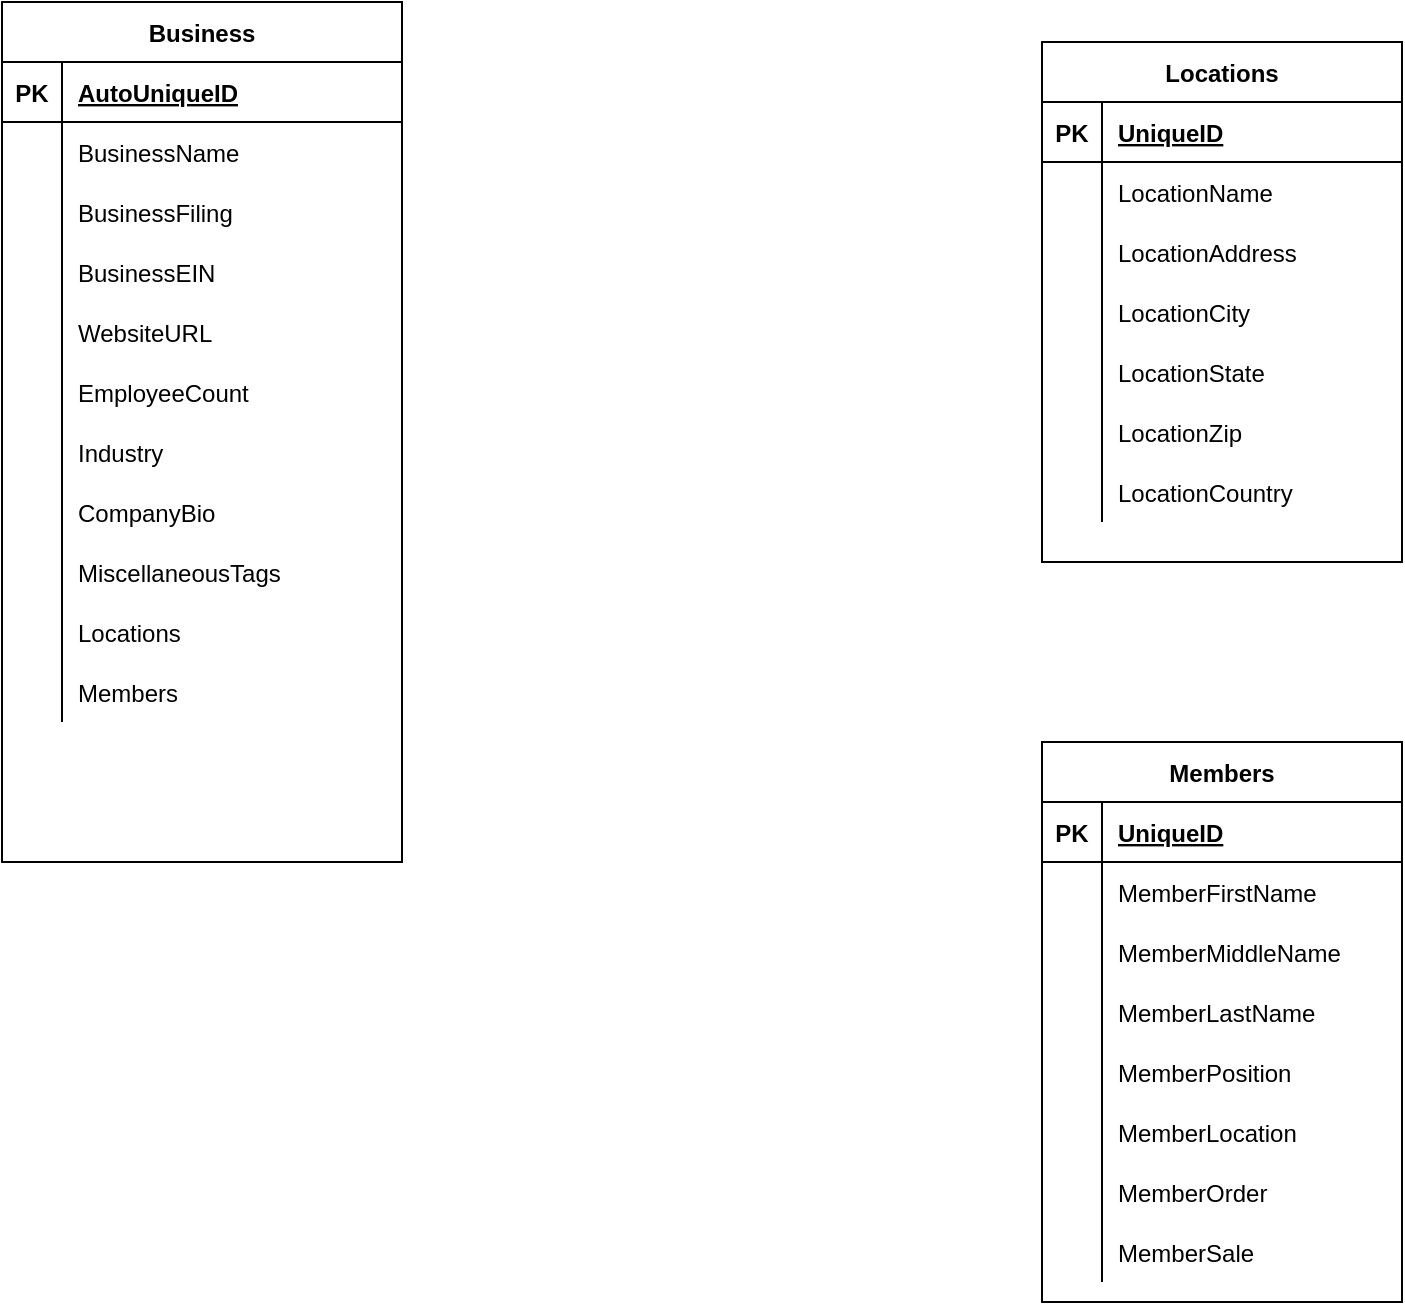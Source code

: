 <mxfile version="13.7.8" type="github">
  <diagram id="GFggzQuhArm1EUaWKhVk" name="Page-1">
    <mxGraphModel dx="751" dy="491" grid="1" gridSize="10" guides="1" tooltips="1" connect="1" arrows="1" fold="1" page="1" pageScale="1" pageWidth="850" pageHeight="1100" math="0" shadow="0">
      <root>
        <mxCell id="0" />
        <mxCell id="1" parent="0" />
        <mxCell id="WmCJSj8wxNHVIK68D_68-1" value="Business" style="shape=table;startSize=30;container=1;collapsible=1;childLayout=tableLayout;fixedRows=1;rowLines=0;fontStyle=1;align=center;resizeLast=1;" parent="1" vertex="1">
          <mxGeometry x="80" y="140" width="200" height="430" as="geometry">
            <mxRectangle x="30" y="190" width="90" height="30" as="alternateBounds" />
          </mxGeometry>
        </mxCell>
        <mxCell id="WmCJSj8wxNHVIK68D_68-2" value="" style="shape=partialRectangle;collapsible=0;dropTarget=0;pointerEvents=0;fillColor=none;top=0;left=0;bottom=1;right=0;points=[[0,0.5],[1,0.5]];portConstraint=eastwest;" parent="WmCJSj8wxNHVIK68D_68-1" vertex="1">
          <mxGeometry y="30" width="200" height="30" as="geometry" />
        </mxCell>
        <mxCell id="WmCJSj8wxNHVIK68D_68-3" value="PK" style="shape=partialRectangle;connectable=0;fillColor=none;top=0;left=0;bottom=0;right=0;fontStyle=1;overflow=hidden;" parent="WmCJSj8wxNHVIK68D_68-2" vertex="1">
          <mxGeometry width="30" height="30" as="geometry" />
        </mxCell>
        <mxCell id="WmCJSj8wxNHVIK68D_68-4" value="AutoUniqueID" style="shape=partialRectangle;connectable=0;fillColor=none;top=0;left=0;bottom=0;right=0;align=left;spacingLeft=6;fontStyle=5;overflow=hidden;" parent="WmCJSj8wxNHVIK68D_68-2" vertex="1">
          <mxGeometry x="30" width="170" height="30" as="geometry" />
        </mxCell>
        <mxCell id="WmCJSj8wxNHVIK68D_68-5" value="" style="shape=partialRectangle;collapsible=0;dropTarget=0;pointerEvents=0;fillColor=none;top=0;left=0;bottom=0;right=0;points=[[0,0.5],[1,0.5]];portConstraint=eastwest;" parent="WmCJSj8wxNHVIK68D_68-1" vertex="1">
          <mxGeometry y="60" width="200" height="30" as="geometry" />
        </mxCell>
        <mxCell id="WmCJSj8wxNHVIK68D_68-6" value="" style="shape=partialRectangle;connectable=0;fillColor=none;top=0;left=0;bottom=0;right=0;editable=1;overflow=hidden;" parent="WmCJSj8wxNHVIK68D_68-5" vertex="1">
          <mxGeometry width="30" height="30" as="geometry" />
        </mxCell>
        <mxCell id="WmCJSj8wxNHVIK68D_68-7" value="BusinessName" style="shape=partialRectangle;connectable=0;fillColor=none;top=0;left=0;bottom=0;right=0;align=left;spacingLeft=6;overflow=hidden;" parent="WmCJSj8wxNHVIK68D_68-5" vertex="1">
          <mxGeometry x="30" width="170" height="30" as="geometry" />
        </mxCell>
        <mxCell id="WmCJSj8wxNHVIK68D_68-8" value="" style="shape=partialRectangle;collapsible=0;dropTarget=0;pointerEvents=0;fillColor=none;top=0;left=0;bottom=0;right=0;points=[[0,0.5],[1,0.5]];portConstraint=eastwest;" parent="WmCJSj8wxNHVIK68D_68-1" vertex="1">
          <mxGeometry y="90" width="200" height="30" as="geometry" />
        </mxCell>
        <mxCell id="WmCJSj8wxNHVIK68D_68-9" value="" style="shape=partialRectangle;connectable=0;fillColor=none;top=0;left=0;bottom=0;right=0;editable=1;overflow=hidden;" parent="WmCJSj8wxNHVIK68D_68-8" vertex="1">
          <mxGeometry width="30" height="30" as="geometry" />
        </mxCell>
        <mxCell id="WmCJSj8wxNHVIK68D_68-10" value="BusinessFiling" style="shape=partialRectangle;connectable=0;fillColor=none;top=0;left=0;bottom=0;right=0;align=left;spacingLeft=6;overflow=hidden;" parent="WmCJSj8wxNHVIK68D_68-8" vertex="1">
          <mxGeometry x="30" width="170" height="30" as="geometry" />
        </mxCell>
        <mxCell id="WmCJSj8wxNHVIK68D_68-11" value="" style="shape=partialRectangle;collapsible=0;dropTarget=0;pointerEvents=0;fillColor=none;top=0;left=0;bottom=0;right=0;points=[[0,0.5],[1,0.5]];portConstraint=eastwest;" parent="WmCJSj8wxNHVIK68D_68-1" vertex="1">
          <mxGeometry y="120" width="200" height="30" as="geometry" />
        </mxCell>
        <mxCell id="WmCJSj8wxNHVIK68D_68-12" value="" style="shape=partialRectangle;connectable=0;fillColor=none;top=0;left=0;bottom=0;right=0;editable=1;overflow=hidden;" parent="WmCJSj8wxNHVIK68D_68-11" vertex="1">
          <mxGeometry width="30" height="30" as="geometry" />
        </mxCell>
        <mxCell id="WmCJSj8wxNHVIK68D_68-13" value="BusinessEIN" style="shape=partialRectangle;connectable=0;fillColor=none;top=0;left=0;bottom=0;right=0;align=left;spacingLeft=6;overflow=hidden;" parent="WmCJSj8wxNHVIK68D_68-11" vertex="1">
          <mxGeometry x="30" width="170" height="30" as="geometry" />
        </mxCell>
        <mxCell id="WmCJSj8wxNHVIK68D_68-39" style="shape=partialRectangle;collapsible=0;dropTarget=0;pointerEvents=0;fillColor=none;top=0;left=0;bottom=0;right=0;points=[[0,0.5],[1,0.5]];portConstraint=eastwest;" parent="WmCJSj8wxNHVIK68D_68-1" vertex="1">
          <mxGeometry y="150" width="200" height="30" as="geometry" />
        </mxCell>
        <mxCell id="WmCJSj8wxNHVIK68D_68-40" style="shape=partialRectangle;connectable=0;fillColor=none;top=0;left=0;bottom=0;right=0;editable=1;overflow=hidden;" parent="WmCJSj8wxNHVIK68D_68-39" vertex="1">
          <mxGeometry width="30" height="30" as="geometry" />
        </mxCell>
        <mxCell id="WmCJSj8wxNHVIK68D_68-41" value="WebsiteURL" style="shape=partialRectangle;connectable=0;fillColor=none;top=0;left=0;bottom=0;right=0;align=left;spacingLeft=6;overflow=hidden;" parent="WmCJSj8wxNHVIK68D_68-39" vertex="1">
          <mxGeometry x="30" width="170" height="30" as="geometry" />
        </mxCell>
        <mxCell id="WmCJSj8wxNHVIK68D_68-36" style="shape=partialRectangle;collapsible=0;dropTarget=0;pointerEvents=0;fillColor=none;top=0;left=0;bottom=0;right=0;points=[[0,0.5],[1,0.5]];portConstraint=eastwest;" parent="WmCJSj8wxNHVIK68D_68-1" vertex="1">
          <mxGeometry y="180" width="200" height="30" as="geometry" />
        </mxCell>
        <mxCell id="WmCJSj8wxNHVIK68D_68-37" style="shape=partialRectangle;connectable=0;fillColor=none;top=0;left=0;bottom=0;right=0;editable=1;overflow=hidden;" parent="WmCJSj8wxNHVIK68D_68-36" vertex="1">
          <mxGeometry width="30" height="30" as="geometry" />
        </mxCell>
        <mxCell id="WmCJSj8wxNHVIK68D_68-38" value="EmployeeCount" style="shape=partialRectangle;connectable=0;fillColor=none;top=0;left=0;bottom=0;right=0;align=left;spacingLeft=6;overflow=hidden;" parent="WmCJSj8wxNHVIK68D_68-36" vertex="1">
          <mxGeometry x="30" width="170" height="30" as="geometry" />
        </mxCell>
        <mxCell id="WmCJSj8wxNHVIK68D_68-33" style="shape=partialRectangle;collapsible=0;dropTarget=0;pointerEvents=0;fillColor=none;top=0;left=0;bottom=0;right=0;points=[[0,0.5],[1,0.5]];portConstraint=eastwest;" parent="WmCJSj8wxNHVIK68D_68-1" vertex="1">
          <mxGeometry y="210" width="200" height="30" as="geometry" />
        </mxCell>
        <mxCell id="WmCJSj8wxNHVIK68D_68-34" style="shape=partialRectangle;connectable=0;fillColor=none;top=0;left=0;bottom=0;right=0;editable=1;overflow=hidden;" parent="WmCJSj8wxNHVIK68D_68-33" vertex="1">
          <mxGeometry width="30" height="30" as="geometry" />
        </mxCell>
        <mxCell id="WmCJSj8wxNHVIK68D_68-35" value="Industry" style="shape=partialRectangle;connectable=0;fillColor=none;top=0;left=0;bottom=0;right=0;align=left;spacingLeft=6;overflow=hidden;" parent="WmCJSj8wxNHVIK68D_68-33" vertex="1">
          <mxGeometry x="30" width="170" height="30" as="geometry" />
        </mxCell>
        <mxCell id="WmCJSj8wxNHVIK68D_68-30" style="shape=partialRectangle;collapsible=0;dropTarget=0;pointerEvents=0;fillColor=none;top=0;left=0;bottom=0;right=0;points=[[0,0.5],[1,0.5]];portConstraint=eastwest;" parent="WmCJSj8wxNHVIK68D_68-1" vertex="1">
          <mxGeometry y="240" width="200" height="30" as="geometry" />
        </mxCell>
        <mxCell id="WmCJSj8wxNHVIK68D_68-31" style="shape=partialRectangle;connectable=0;fillColor=none;top=0;left=0;bottom=0;right=0;editable=1;overflow=hidden;" parent="WmCJSj8wxNHVIK68D_68-30" vertex="1">
          <mxGeometry width="30" height="30" as="geometry" />
        </mxCell>
        <mxCell id="WmCJSj8wxNHVIK68D_68-32" value="CompanyBio" style="shape=partialRectangle;connectable=0;fillColor=none;top=0;left=0;bottom=0;right=0;align=left;spacingLeft=6;overflow=hidden;" parent="WmCJSj8wxNHVIK68D_68-30" vertex="1">
          <mxGeometry x="30" width="170" height="30" as="geometry" />
        </mxCell>
        <mxCell id="WmCJSj8wxNHVIK68D_68-42" style="shape=partialRectangle;collapsible=0;dropTarget=0;pointerEvents=0;fillColor=none;top=0;left=0;bottom=0;right=0;points=[[0,0.5],[1,0.5]];portConstraint=eastwest;" parent="WmCJSj8wxNHVIK68D_68-1" vertex="1">
          <mxGeometry y="270" width="200" height="30" as="geometry" />
        </mxCell>
        <mxCell id="WmCJSj8wxNHVIK68D_68-43" style="shape=partialRectangle;connectable=0;fillColor=none;top=0;left=0;bottom=0;right=0;editable=1;overflow=hidden;" parent="WmCJSj8wxNHVIK68D_68-42" vertex="1">
          <mxGeometry width="30" height="30" as="geometry" />
        </mxCell>
        <mxCell id="WmCJSj8wxNHVIK68D_68-44" value="MiscellaneousTags" style="shape=partialRectangle;connectable=0;fillColor=none;top=0;left=0;bottom=0;right=0;align=left;spacingLeft=6;overflow=hidden;" parent="WmCJSj8wxNHVIK68D_68-42" vertex="1">
          <mxGeometry x="30" width="170" height="30" as="geometry" />
        </mxCell>
        <mxCell id="WmCJSj8wxNHVIK68D_68-45" style="shape=partialRectangle;collapsible=0;dropTarget=0;pointerEvents=0;fillColor=none;top=0;left=0;bottom=0;right=0;points=[[0,0.5],[1,0.5]];portConstraint=eastwest;" parent="WmCJSj8wxNHVIK68D_68-1" vertex="1">
          <mxGeometry y="300" width="200" height="30" as="geometry" />
        </mxCell>
        <mxCell id="WmCJSj8wxNHVIK68D_68-46" style="shape=partialRectangle;connectable=0;fillColor=none;top=0;left=0;bottom=0;right=0;editable=1;overflow=hidden;" parent="WmCJSj8wxNHVIK68D_68-45" vertex="1">
          <mxGeometry width="30" height="30" as="geometry" />
        </mxCell>
        <mxCell id="WmCJSj8wxNHVIK68D_68-47" value="Locations" style="shape=partialRectangle;connectable=0;fillColor=none;top=0;left=0;bottom=0;right=0;align=left;spacingLeft=6;overflow=hidden;" parent="WmCJSj8wxNHVIK68D_68-45" vertex="1">
          <mxGeometry x="30" width="170" height="30" as="geometry" />
        </mxCell>
        <mxCell id="dEzhaJL0kYvNHExvUPFt-10" style="shape=partialRectangle;collapsible=0;dropTarget=0;pointerEvents=0;fillColor=none;top=0;left=0;bottom=0;right=0;points=[[0,0.5],[1,0.5]];portConstraint=eastwest;" vertex="1" parent="WmCJSj8wxNHVIK68D_68-1">
          <mxGeometry y="330" width="200" height="30" as="geometry" />
        </mxCell>
        <mxCell id="dEzhaJL0kYvNHExvUPFt-11" style="shape=partialRectangle;connectable=0;fillColor=none;top=0;left=0;bottom=0;right=0;editable=1;overflow=hidden;" vertex="1" parent="dEzhaJL0kYvNHExvUPFt-10">
          <mxGeometry width="30" height="30" as="geometry" />
        </mxCell>
        <mxCell id="dEzhaJL0kYvNHExvUPFt-12" value="Members" style="shape=partialRectangle;connectable=0;fillColor=none;top=0;left=0;bottom=0;right=0;align=left;spacingLeft=6;overflow=hidden;" vertex="1" parent="dEzhaJL0kYvNHExvUPFt-10">
          <mxGeometry x="30" width="170" height="30" as="geometry" />
        </mxCell>
        <mxCell id="WmCJSj8wxNHVIK68D_68-14" value="Locations" style="shape=table;startSize=30;container=1;collapsible=1;childLayout=tableLayout;fixedRows=1;rowLines=0;fontStyle=1;align=center;resizeLast=1;" parent="1" vertex="1">
          <mxGeometry x="600" y="160" width="180" height="260" as="geometry" />
        </mxCell>
        <mxCell id="WmCJSj8wxNHVIK68D_68-15" value="" style="shape=partialRectangle;collapsible=0;dropTarget=0;pointerEvents=0;fillColor=none;top=0;left=0;bottom=1;right=0;points=[[0,0.5],[1,0.5]];portConstraint=eastwest;" parent="WmCJSj8wxNHVIK68D_68-14" vertex="1">
          <mxGeometry y="30" width="180" height="30" as="geometry" />
        </mxCell>
        <mxCell id="WmCJSj8wxNHVIK68D_68-16" value="PK" style="shape=partialRectangle;connectable=0;fillColor=none;top=0;left=0;bottom=0;right=0;fontStyle=1;overflow=hidden;" parent="WmCJSj8wxNHVIK68D_68-15" vertex="1">
          <mxGeometry width="30" height="30" as="geometry" />
        </mxCell>
        <mxCell id="WmCJSj8wxNHVIK68D_68-17" value="UniqueID" style="shape=partialRectangle;connectable=0;fillColor=none;top=0;left=0;bottom=0;right=0;align=left;spacingLeft=6;fontStyle=5;overflow=hidden;" parent="WmCJSj8wxNHVIK68D_68-15" vertex="1">
          <mxGeometry x="30" width="150" height="30" as="geometry" />
        </mxCell>
        <mxCell id="WmCJSj8wxNHVIK68D_68-18" value="" style="shape=partialRectangle;collapsible=0;dropTarget=0;pointerEvents=0;fillColor=none;top=0;left=0;bottom=0;right=0;points=[[0,0.5],[1,0.5]];portConstraint=eastwest;" parent="WmCJSj8wxNHVIK68D_68-14" vertex="1">
          <mxGeometry y="60" width="180" height="30" as="geometry" />
        </mxCell>
        <mxCell id="WmCJSj8wxNHVIK68D_68-19" value="" style="shape=partialRectangle;connectable=0;fillColor=none;top=0;left=0;bottom=0;right=0;editable=1;overflow=hidden;" parent="WmCJSj8wxNHVIK68D_68-18" vertex="1">
          <mxGeometry width="30" height="30" as="geometry" />
        </mxCell>
        <mxCell id="WmCJSj8wxNHVIK68D_68-20" value="LocationName" style="shape=partialRectangle;connectable=0;fillColor=none;top=0;left=0;bottom=0;right=0;align=left;spacingLeft=6;overflow=hidden;" parent="WmCJSj8wxNHVIK68D_68-18" vertex="1">
          <mxGeometry x="30" width="150" height="30" as="geometry" />
        </mxCell>
        <mxCell id="WmCJSj8wxNHVIK68D_68-21" value="" style="shape=partialRectangle;collapsible=0;dropTarget=0;pointerEvents=0;fillColor=none;top=0;left=0;bottom=0;right=0;points=[[0,0.5],[1,0.5]];portConstraint=eastwest;" parent="WmCJSj8wxNHVIK68D_68-14" vertex="1">
          <mxGeometry y="90" width="180" height="30" as="geometry" />
        </mxCell>
        <mxCell id="WmCJSj8wxNHVIK68D_68-22" value="" style="shape=partialRectangle;connectable=0;fillColor=none;top=0;left=0;bottom=0;right=0;editable=1;overflow=hidden;" parent="WmCJSj8wxNHVIK68D_68-21" vertex="1">
          <mxGeometry width="30" height="30" as="geometry" />
        </mxCell>
        <mxCell id="WmCJSj8wxNHVIK68D_68-23" value="LocationAddress" style="shape=partialRectangle;connectable=0;fillColor=none;top=0;left=0;bottom=0;right=0;align=left;spacingLeft=6;overflow=hidden;" parent="WmCJSj8wxNHVIK68D_68-21" vertex="1">
          <mxGeometry x="30" width="150" height="30" as="geometry" />
        </mxCell>
        <mxCell id="WmCJSj8wxNHVIK68D_68-24" value="" style="shape=partialRectangle;collapsible=0;dropTarget=0;pointerEvents=0;fillColor=none;top=0;left=0;bottom=0;right=0;points=[[0,0.5],[1,0.5]];portConstraint=eastwest;" parent="WmCJSj8wxNHVIK68D_68-14" vertex="1">
          <mxGeometry y="120" width="180" height="30" as="geometry" />
        </mxCell>
        <mxCell id="WmCJSj8wxNHVIK68D_68-25" value="" style="shape=partialRectangle;connectable=0;fillColor=none;top=0;left=0;bottom=0;right=0;editable=1;overflow=hidden;" parent="WmCJSj8wxNHVIK68D_68-24" vertex="1">
          <mxGeometry width="30" height="30" as="geometry" />
        </mxCell>
        <mxCell id="WmCJSj8wxNHVIK68D_68-26" value="LocationCity" style="shape=partialRectangle;connectable=0;fillColor=none;top=0;left=0;bottom=0;right=0;align=left;spacingLeft=6;overflow=hidden;" parent="WmCJSj8wxNHVIK68D_68-24" vertex="1">
          <mxGeometry x="30" width="150" height="30" as="geometry" />
        </mxCell>
        <mxCell id="dEzhaJL0kYvNHExvUPFt-1" style="shape=partialRectangle;collapsible=0;dropTarget=0;pointerEvents=0;fillColor=none;top=0;left=0;bottom=0;right=0;points=[[0,0.5],[1,0.5]];portConstraint=eastwest;" vertex="1" parent="WmCJSj8wxNHVIK68D_68-14">
          <mxGeometry y="150" width="180" height="30" as="geometry" />
        </mxCell>
        <mxCell id="dEzhaJL0kYvNHExvUPFt-2" style="shape=partialRectangle;connectable=0;fillColor=none;top=0;left=0;bottom=0;right=0;editable=1;overflow=hidden;" vertex="1" parent="dEzhaJL0kYvNHExvUPFt-1">
          <mxGeometry width="30" height="30" as="geometry" />
        </mxCell>
        <mxCell id="dEzhaJL0kYvNHExvUPFt-3" value="LocationState" style="shape=partialRectangle;connectable=0;fillColor=none;top=0;left=0;bottom=0;right=0;align=left;spacingLeft=6;overflow=hidden;" vertex="1" parent="dEzhaJL0kYvNHExvUPFt-1">
          <mxGeometry x="30" width="150" height="30" as="geometry" />
        </mxCell>
        <mxCell id="dEzhaJL0kYvNHExvUPFt-4" style="shape=partialRectangle;collapsible=0;dropTarget=0;pointerEvents=0;fillColor=none;top=0;left=0;bottom=0;right=0;points=[[0,0.5],[1,0.5]];portConstraint=eastwest;" vertex="1" parent="WmCJSj8wxNHVIK68D_68-14">
          <mxGeometry y="180" width="180" height="30" as="geometry" />
        </mxCell>
        <mxCell id="dEzhaJL0kYvNHExvUPFt-5" style="shape=partialRectangle;connectable=0;fillColor=none;top=0;left=0;bottom=0;right=0;editable=1;overflow=hidden;" vertex="1" parent="dEzhaJL0kYvNHExvUPFt-4">
          <mxGeometry width="30" height="30" as="geometry" />
        </mxCell>
        <mxCell id="dEzhaJL0kYvNHExvUPFt-6" value="LocationZip" style="shape=partialRectangle;connectable=0;fillColor=none;top=0;left=0;bottom=0;right=0;align=left;spacingLeft=6;overflow=hidden;" vertex="1" parent="dEzhaJL0kYvNHExvUPFt-4">
          <mxGeometry x="30" width="150" height="30" as="geometry" />
        </mxCell>
        <mxCell id="dEzhaJL0kYvNHExvUPFt-7" style="shape=partialRectangle;collapsible=0;dropTarget=0;pointerEvents=0;fillColor=none;top=0;left=0;bottom=0;right=0;points=[[0,0.5],[1,0.5]];portConstraint=eastwest;" vertex="1" parent="WmCJSj8wxNHVIK68D_68-14">
          <mxGeometry y="210" width="180" height="30" as="geometry" />
        </mxCell>
        <mxCell id="dEzhaJL0kYvNHExvUPFt-8" style="shape=partialRectangle;connectable=0;fillColor=none;top=0;left=0;bottom=0;right=0;editable=1;overflow=hidden;" vertex="1" parent="dEzhaJL0kYvNHExvUPFt-7">
          <mxGeometry width="30" height="30" as="geometry" />
        </mxCell>
        <mxCell id="dEzhaJL0kYvNHExvUPFt-9" value="LocationCountry" style="shape=partialRectangle;connectable=0;fillColor=none;top=0;left=0;bottom=0;right=0;align=left;spacingLeft=6;overflow=hidden;" vertex="1" parent="dEzhaJL0kYvNHExvUPFt-7">
          <mxGeometry x="30" width="150" height="30" as="geometry" />
        </mxCell>
        <mxCell id="dEzhaJL0kYvNHExvUPFt-13" value="Members" style="shape=table;startSize=30;container=1;collapsible=1;childLayout=tableLayout;fixedRows=1;rowLines=0;fontStyle=1;align=center;resizeLast=1;" vertex="1" parent="1">
          <mxGeometry x="600" y="510" width="180" height="280" as="geometry" />
        </mxCell>
        <mxCell id="dEzhaJL0kYvNHExvUPFt-14" value="" style="shape=partialRectangle;collapsible=0;dropTarget=0;pointerEvents=0;fillColor=none;top=0;left=0;bottom=1;right=0;points=[[0,0.5],[1,0.5]];portConstraint=eastwest;" vertex="1" parent="dEzhaJL0kYvNHExvUPFt-13">
          <mxGeometry y="30" width="180" height="30" as="geometry" />
        </mxCell>
        <mxCell id="dEzhaJL0kYvNHExvUPFt-15" value="PK" style="shape=partialRectangle;connectable=0;fillColor=none;top=0;left=0;bottom=0;right=0;fontStyle=1;overflow=hidden;" vertex="1" parent="dEzhaJL0kYvNHExvUPFt-14">
          <mxGeometry width="30" height="30" as="geometry" />
        </mxCell>
        <mxCell id="dEzhaJL0kYvNHExvUPFt-16" value="UniqueID" style="shape=partialRectangle;connectable=0;fillColor=none;top=0;left=0;bottom=0;right=0;align=left;spacingLeft=6;fontStyle=5;overflow=hidden;" vertex="1" parent="dEzhaJL0kYvNHExvUPFt-14">
          <mxGeometry x="30" width="150" height="30" as="geometry" />
        </mxCell>
        <mxCell id="dEzhaJL0kYvNHExvUPFt-17" value="" style="shape=partialRectangle;collapsible=0;dropTarget=0;pointerEvents=0;fillColor=none;top=0;left=0;bottom=0;right=0;points=[[0,0.5],[1,0.5]];portConstraint=eastwest;" vertex="1" parent="dEzhaJL0kYvNHExvUPFt-13">
          <mxGeometry y="60" width="180" height="30" as="geometry" />
        </mxCell>
        <mxCell id="dEzhaJL0kYvNHExvUPFt-18" value="" style="shape=partialRectangle;connectable=0;fillColor=none;top=0;left=0;bottom=0;right=0;editable=1;overflow=hidden;" vertex="1" parent="dEzhaJL0kYvNHExvUPFt-17">
          <mxGeometry width="30" height="30" as="geometry" />
        </mxCell>
        <mxCell id="dEzhaJL0kYvNHExvUPFt-19" value="MemberFirstName" style="shape=partialRectangle;connectable=0;fillColor=none;top=0;left=0;bottom=0;right=0;align=left;spacingLeft=6;overflow=hidden;" vertex="1" parent="dEzhaJL0kYvNHExvUPFt-17">
          <mxGeometry x="30" width="150" height="30" as="geometry" />
        </mxCell>
        <mxCell id="dEzhaJL0kYvNHExvUPFt-20" value="" style="shape=partialRectangle;collapsible=0;dropTarget=0;pointerEvents=0;fillColor=none;top=0;left=0;bottom=0;right=0;points=[[0,0.5],[1,0.5]];portConstraint=eastwest;" vertex="1" parent="dEzhaJL0kYvNHExvUPFt-13">
          <mxGeometry y="90" width="180" height="30" as="geometry" />
        </mxCell>
        <mxCell id="dEzhaJL0kYvNHExvUPFt-21" value="" style="shape=partialRectangle;connectable=0;fillColor=none;top=0;left=0;bottom=0;right=0;editable=1;overflow=hidden;" vertex="1" parent="dEzhaJL0kYvNHExvUPFt-20">
          <mxGeometry width="30" height="30" as="geometry" />
        </mxCell>
        <mxCell id="dEzhaJL0kYvNHExvUPFt-22" value="MemberMiddleName" style="shape=partialRectangle;connectable=0;fillColor=none;top=0;left=0;bottom=0;right=0;align=left;spacingLeft=6;overflow=hidden;" vertex="1" parent="dEzhaJL0kYvNHExvUPFt-20">
          <mxGeometry x="30" width="150" height="30" as="geometry" />
        </mxCell>
        <mxCell id="dEzhaJL0kYvNHExvUPFt-23" value="" style="shape=partialRectangle;collapsible=0;dropTarget=0;pointerEvents=0;fillColor=none;top=0;left=0;bottom=0;right=0;points=[[0,0.5],[1,0.5]];portConstraint=eastwest;" vertex="1" parent="dEzhaJL0kYvNHExvUPFt-13">
          <mxGeometry y="120" width="180" height="30" as="geometry" />
        </mxCell>
        <mxCell id="dEzhaJL0kYvNHExvUPFt-24" value="" style="shape=partialRectangle;connectable=0;fillColor=none;top=0;left=0;bottom=0;right=0;editable=1;overflow=hidden;" vertex="1" parent="dEzhaJL0kYvNHExvUPFt-23">
          <mxGeometry width="30" height="30" as="geometry" />
        </mxCell>
        <mxCell id="dEzhaJL0kYvNHExvUPFt-25" value="MemberLastName" style="shape=partialRectangle;connectable=0;fillColor=none;top=0;left=0;bottom=0;right=0;align=left;spacingLeft=6;overflow=hidden;" vertex="1" parent="dEzhaJL0kYvNHExvUPFt-23">
          <mxGeometry x="30" width="150" height="30" as="geometry" />
        </mxCell>
        <mxCell id="dEzhaJL0kYvNHExvUPFt-26" style="shape=partialRectangle;collapsible=0;dropTarget=0;pointerEvents=0;fillColor=none;top=0;left=0;bottom=0;right=0;points=[[0,0.5],[1,0.5]];portConstraint=eastwest;" vertex="1" parent="dEzhaJL0kYvNHExvUPFt-13">
          <mxGeometry y="150" width="180" height="30" as="geometry" />
        </mxCell>
        <mxCell id="dEzhaJL0kYvNHExvUPFt-27" style="shape=partialRectangle;connectable=0;fillColor=none;top=0;left=0;bottom=0;right=0;editable=1;overflow=hidden;" vertex="1" parent="dEzhaJL0kYvNHExvUPFt-26">
          <mxGeometry width="30" height="30" as="geometry" />
        </mxCell>
        <mxCell id="dEzhaJL0kYvNHExvUPFt-28" value="MemberPosition" style="shape=partialRectangle;connectable=0;fillColor=none;top=0;left=0;bottom=0;right=0;align=left;spacingLeft=6;overflow=hidden;" vertex="1" parent="dEzhaJL0kYvNHExvUPFt-26">
          <mxGeometry x="30" width="150" height="30" as="geometry" />
        </mxCell>
        <mxCell id="dEzhaJL0kYvNHExvUPFt-29" style="shape=partialRectangle;collapsible=0;dropTarget=0;pointerEvents=0;fillColor=none;top=0;left=0;bottom=0;right=0;points=[[0,0.5],[1,0.5]];portConstraint=eastwest;" vertex="1" parent="dEzhaJL0kYvNHExvUPFt-13">
          <mxGeometry y="180" width="180" height="30" as="geometry" />
        </mxCell>
        <mxCell id="dEzhaJL0kYvNHExvUPFt-30" style="shape=partialRectangle;connectable=0;fillColor=none;top=0;left=0;bottom=0;right=0;editable=1;overflow=hidden;" vertex="1" parent="dEzhaJL0kYvNHExvUPFt-29">
          <mxGeometry width="30" height="30" as="geometry" />
        </mxCell>
        <mxCell id="dEzhaJL0kYvNHExvUPFt-31" value="MemberLocation" style="shape=partialRectangle;connectable=0;fillColor=none;top=0;left=0;bottom=0;right=0;align=left;spacingLeft=6;overflow=hidden;" vertex="1" parent="dEzhaJL0kYvNHExvUPFt-29">
          <mxGeometry x="30" width="150" height="30" as="geometry" />
        </mxCell>
        <mxCell id="dEzhaJL0kYvNHExvUPFt-32" style="shape=partialRectangle;collapsible=0;dropTarget=0;pointerEvents=0;fillColor=none;top=0;left=0;bottom=0;right=0;points=[[0,0.5],[1,0.5]];portConstraint=eastwest;" vertex="1" parent="dEzhaJL0kYvNHExvUPFt-13">
          <mxGeometry y="210" width="180" height="30" as="geometry" />
        </mxCell>
        <mxCell id="dEzhaJL0kYvNHExvUPFt-33" style="shape=partialRectangle;connectable=0;fillColor=none;top=0;left=0;bottom=0;right=0;editable=1;overflow=hidden;" vertex="1" parent="dEzhaJL0kYvNHExvUPFt-32">
          <mxGeometry width="30" height="30" as="geometry" />
        </mxCell>
        <mxCell id="dEzhaJL0kYvNHExvUPFt-34" value="MemberOrder" style="shape=partialRectangle;connectable=0;fillColor=none;top=0;left=0;bottom=0;right=0;align=left;spacingLeft=6;overflow=hidden;" vertex="1" parent="dEzhaJL0kYvNHExvUPFt-32">
          <mxGeometry x="30" width="150" height="30" as="geometry" />
        </mxCell>
        <mxCell id="dEzhaJL0kYvNHExvUPFt-35" style="shape=partialRectangle;collapsible=0;dropTarget=0;pointerEvents=0;fillColor=none;top=0;left=0;bottom=0;right=0;points=[[0,0.5],[1,0.5]];portConstraint=eastwest;" vertex="1" parent="dEzhaJL0kYvNHExvUPFt-13">
          <mxGeometry y="240" width="180" height="30" as="geometry" />
        </mxCell>
        <mxCell id="dEzhaJL0kYvNHExvUPFt-36" style="shape=partialRectangle;connectable=0;fillColor=none;top=0;left=0;bottom=0;right=0;editable=1;overflow=hidden;" vertex="1" parent="dEzhaJL0kYvNHExvUPFt-35">
          <mxGeometry width="30" height="30" as="geometry" />
        </mxCell>
        <mxCell id="dEzhaJL0kYvNHExvUPFt-37" value="MemberSale" style="shape=partialRectangle;connectable=0;fillColor=none;top=0;left=0;bottom=0;right=0;align=left;spacingLeft=6;overflow=hidden;" vertex="1" parent="dEzhaJL0kYvNHExvUPFt-35">
          <mxGeometry x="30" width="150" height="30" as="geometry" />
        </mxCell>
      </root>
    </mxGraphModel>
  </diagram>
</mxfile>
